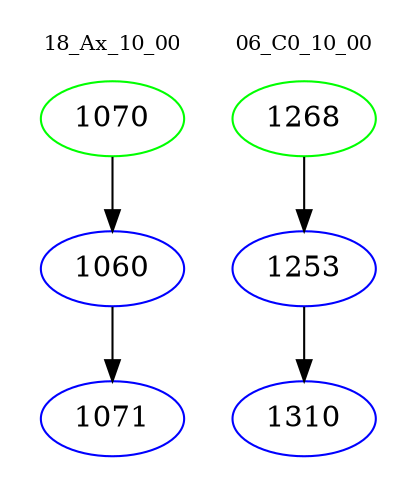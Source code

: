 digraph{
subgraph cluster_0 {
color = white
label = "18_Ax_10_00";
fontsize=10;
T0_1070 [label="1070", color="green"]
T0_1070 -> T0_1060 [color="black"]
T0_1060 [label="1060", color="blue"]
T0_1060 -> T0_1071 [color="black"]
T0_1071 [label="1071", color="blue"]
}
subgraph cluster_1 {
color = white
label = "06_C0_10_00";
fontsize=10;
T1_1268 [label="1268", color="green"]
T1_1268 -> T1_1253 [color="black"]
T1_1253 [label="1253", color="blue"]
T1_1253 -> T1_1310 [color="black"]
T1_1310 [label="1310", color="blue"]
}
}
